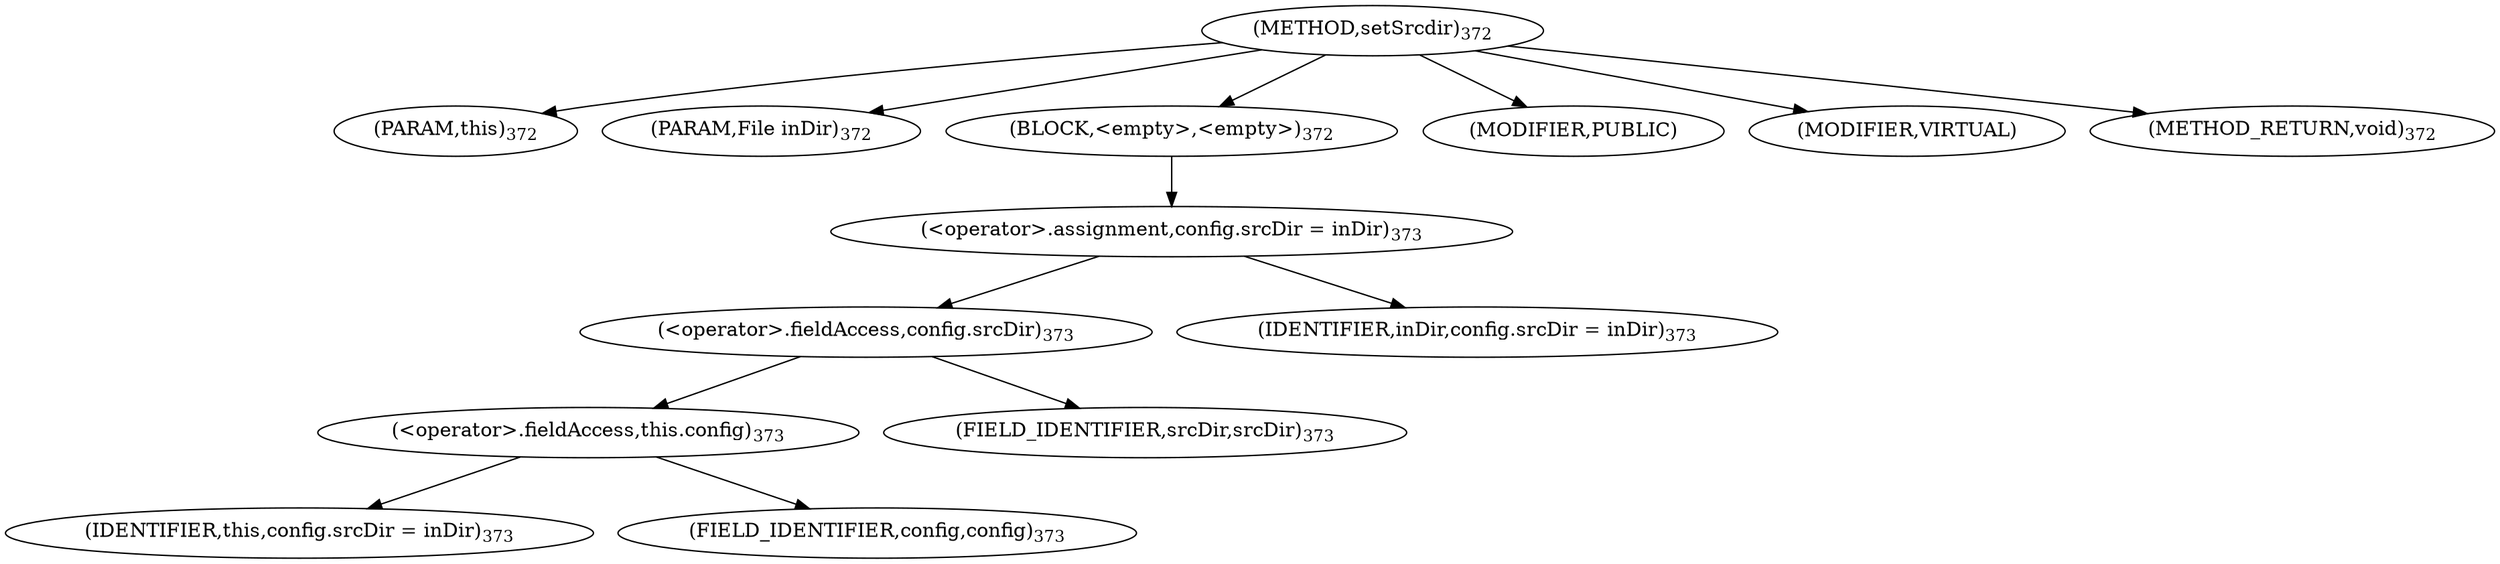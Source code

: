 digraph "setSrcdir" {  
"495" [label = <(METHOD,setSrcdir)<SUB>372</SUB>> ]
"496" [label = <(PARAM,this)<SUB>372</SUB>> ]
"497" [label = <(PARAM,File inDir)<SUB>372</SUB>> ]
"498" [label = <(BLOCK,&lt;empty&gt;,&lt;empty&gt;)<SUB>372</SUB>> ]
"499" [label = <(&lt;operator&gt;.assignment,config.srcDir = inDir)<SUB>373</SUB>> ]
"500" [label = <(&lt;operator&gt;.fieldAccess,config.srcDir)<SUB>373</SUB>> ]
"501" [label = <(&lt;operator&gt;.fieldAccess,this.config)<SUB>373</SUB>> ]
"502" [label = <(IDENTIFIER,this,config.srcDir = inDir)<SUB>373</SUB>> ]
"503" [label = <(FIELD_IDENTIFIER,config,config)<SUB>373</SUB>> ]
"504" [label = <(FIELD_IDENTIFIER,srcDir,srcDir)<SUB>373</SUB>> ]
"505" [label = <(IDENTIFIER,inDir,config.srcDir = inDir)<SUB>373</SUB>> ]
"506" [label = <(MODIFIER,PUBLIC)> ]
"507" [label = <(MODIFIER,VIRTUAL)> ]
"508" [label = <(METHOD_RETURN,void)<SUB>372</SUB>> ]
  "495" -> "496" 
  "495" -> "497" 
  "495" -> "498" 
  "495" -> "506" 
  "495" -> "507" 
  "495" -> "508" 
  "498" -> "499" 
  "499" -> "500" 
  "499" -> "505" 
  "500" -> "501" 
  "500" -> "504" 
  "501" -> "502" 
  "501" -> "503" 
}

